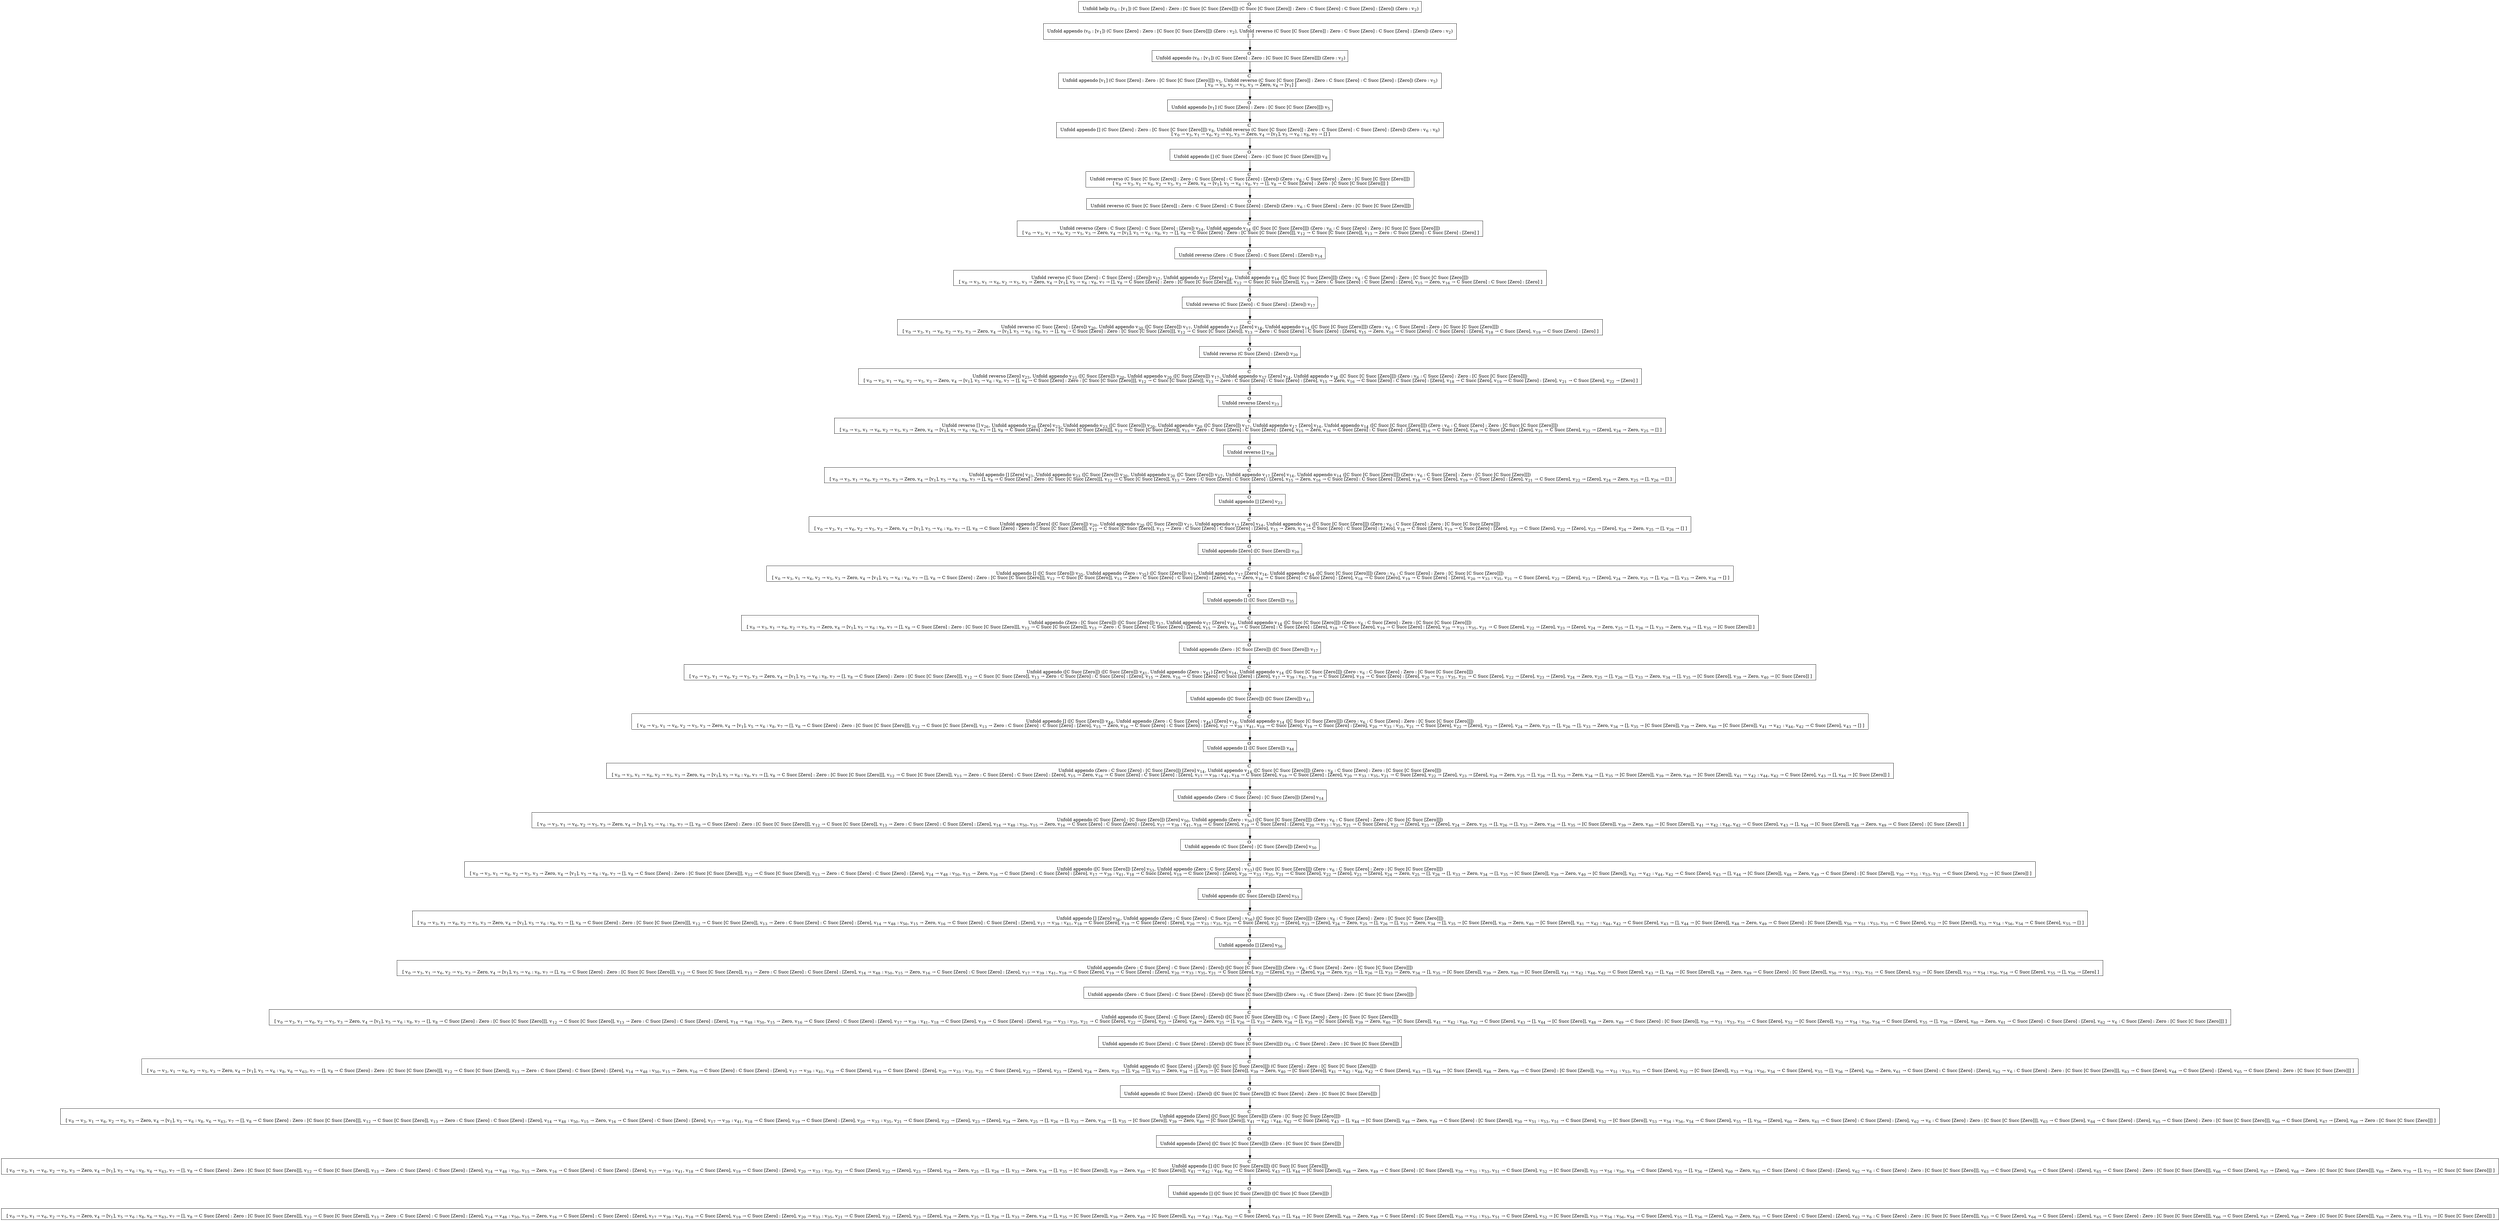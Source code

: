 digraph {
    graph [rankdir=TB
          ,bgcolor=transparent];
    node [shape=box
         ,fillcolor=white
         ,style=filled];
    0 [label=<O <BR/> Unfold help (v<SUB>0</SUB> : [v<SUB>1</SUB>]) (C Succ [Zero] : Zero : [C Succ [C Succ [Zero]]]) (C Succ [C Succ [Zero]] : Zero : C Succ [Zero] : C Succ [Zero] : [Zero]) (Zero : v<SUB>2</SUB>)>];
    1 [label=<C <BR/> Unfold appendo (v<SUB>0</SUB> : [v<SUB>1</SUB>]) (C Succ [Zero] : Zero : [C Succ [C Succ [Zero]]]) (Zero : v<SUB>2</SUB>), Unfold reverso (C Succ [C Succ [Zero]] : Zero : C Succ [Zero] : C Succ [Zero] : [Zero]) (Zero : v<SUB>2</SUB>) <BR/>  [  ] >];
    2 [label=<O <BR/> Unfold appendo (v<SUB>0</SUB> : [v<SUB>1</SUB>]) (C Succ [Zero] : Zero : [C Succ [C Succ [Zero]]]) (Zero : v<SUB>2</SUB>)>];
    3 [label=<C <BR/> Unfold appendo [v<SUB>1</SUB>] (C Succ [Zero] : Zero : [C Succ [C Succ [Zero]]]) v<SUB>5</SUB>, Unfold reverso (C Succ [C Succ [Zero]] : Zero : C Succ [Zero] : C Succ [Zero] : [Zero]) (Zero : v<SUB>5</SUB>) <BR/>  [ v<SUB>0</SUB> &rarr; v<SUB>3</SUB>, v<SUB>2</SUB> &rarr; v<SUB>5</SUB>, v<SUB>3</SUB> &rarr; Zero, v<SUB>4</SUB> &rarr; [v<SUB>1</SUB>] ] >];
    4 [label=<O <BR/> Unfold appendo [v<SUB>1</SUB>] (C Succ [Zero] : Zero : [C Succ [C Succ [Zero]]]) v<SUB>5</SUB>>];
    5 [label=<C <BR/> Unfold appendo [] (C Succ [Zero] : Zero : [C Succ [C Succ [Zero]]]) v<SUB>8</SUB>, Unfold reverso (C Succ [C Succ [Zero]] : Zero : C Succ [Zero] : C Succ [Zero] : [Zero]) (Zero : v<SUB>6</SUB> : v<SUB>8</SUB>) <BR/>  [ v<SUB>0</SUB> &rarr; v<SUB>3</SUB>, v<SUB>1</SUB> &rarr; v<SUB>6</SUB>, v<SUB>2</SUB> &rarr; v<SUB>5</SUB>, v<SUB>3</SUB> &rarr; Zero, v<SUB>4</SUB> &rarr; [v<SUB>1</SUB>], v<SUB>5</SUB> &rarr; v<SUB>6</SUB> : v<SUB>8</SUB>, v<SUB>7</SUB> &rarr; [] ] >];
    6 [label=<O <BR/> Unfold appendo [] (C Succ [Zero] : Zero : [C Succ [C Succ [Zero]]]) v<SUB>8</SUB>>];
    7 [label=<C <BR/> Unfold reverso (C Succ [C Succ [Zero]] : Zero : C Succ [Zero] : C Succ [Zero] : [Zero]) (Zero : v<SUB>6</SUB> : C Succ [Zero] : Zero : [C Succ [C Succ [Zero]]]) <BR/>  [ v<SUB>0</SUB> &rarr; v<SUB>3</SUB>, v<SUB>1</SUB> &rarr; v<SUB>6</SUB>, v<SUB>2</SUB> &rarr; v<SUB>5</SUB>, v<SUB>3</SUB> &rarr; Zero, v<SUB>4</SUB> &rarr; [v<SUB>1</SUB>], v<SUB>5</SUB> &rarr; v<SUB>6</SUB> : v<SUB>8</SUB>, v<SUB>7</SUB> &rarr; [], v<SUB>8</SUB> &rarr; C Succ [Zero] : Zero : [C Succ [C Succ [Zero]]] ] >];
    8 [label=<O <BR/> Unfold reverso (C Succ [C Succ [Zero]] : Zero : C Succ [Zero] : C Succ [Zero] : [Zero]) (Zero : v<SUB>6</SUB> : C Succ [Zero] : Zero : [C Succ [C Succ [Zero]]])>];
    9 [label=<C <BR/> Unfold reverso (Zero : C Succ [Zero] : C Succ [Zero] : [Zero]) v<SUB>14</SUB>, Unfold appendo v<SUB>14</SUB> ([C Succ [C Succ [Zero]]]) (Zero : v<SUB>6</SUB> : C Succ [Zero] : Zero : [C Succ [C Succ [Zero]]]) <BR/>  [ v<SUB>0</SUB> &rarr; v<SUB>3</SUB>, v<SUB>1</SUB> &rarr; v<SUB>6</SUB>, v<SUB>2</SUB> &rarr; v<SUB>5</SUB>, v<SUB>3</SUB> &rarr; Zero, v<SUB>4</SUB> &rarr; [v<SUB>1</SUB>], v<SUB>5</SUB> &rarr; v<SUB>6</SUB> : v<SUB>8</SUB>, v<SUB>7</SUB> &rarr; [], v<SUB>8</SUB> &rarr; C Succ [Zero] : Zero : [C Succ [C Succ [Zero]]], v<SUB>12</SUB> &rarr; C Succ [C Succ [Zero]], v<SUB>13</SUB> &rarr; Zero : C Succ [Zero] : C Succ [Zero] : [Zero] ] >];
    10 [label=<O <BR/> Unfold reverso (Zero : C Succ [Zero] : C Succ [Zero] : [Zero]) v<SUB>14</SUB>>];
    11 [label=<C <BR/> Unfold reverso (C Succ [Zero] : C Succ [Zero] : [Zero]) v<SUB>17</SUB>, Unfold appendo v<SUB>17</SUB> [Zero] v<SUB>14</SUB>, Unfold appendo v<SUB>14</SUB> ([C Succ [C Succ [Zero]]]) (Zero : v<SUB>6</SUB> : C Succ [Zero] : Zero : [C Succ [C Succ [Zero]]]) <BR/>  [ v<SUB>0</SUB> &rarr; v<SUB>3</SUB>, v<SUB>1</SUB> &rarr; v<SUB>6</SUB>, v<SUB>2</SUB> &rarr; v<SUB>5</SUB>, v<SUB>3</SUB> &rarr; Zero, v<SUB>4</SUB> &rarr; [v<SUB>1</SUB>], v<SUB>5</SUB> &rarr; v<SUB>6</SUB> : v<SUB>8</SUB>, v<SUB>7</SUB> &rarr; [], v<SUB>8</SUB> &rarr; C Succ [Zero] : Zero : [C Succ [C Succ [Zero]]], v<SUB>12</SUB> &rarr; C Succ [C Succ [Zero]], v<SUB>13</SUB> &rarr; Zero : C Succ [Zero] : C Succ [Zero] : [Zero], v<SUB>15</SUB> &rarr; Zero, v<SUB>16</SUB> &rarr; C Succ [Zero] : C Succ [Zero] : [Zero] ] >];
    12 [label=<O <BR/> Unfold reverso (C Succ [Zero] : C Succ [Zero] : [Zero]) v<SUB>17</SUB>>];
    13 [label=<C <BR/> Unfold reverso (C Succ [Zero] : [Zero]) v<SUB>20</SUB>, Unfold appendo v<SUB>20</SUB> ([C Succ [Zero]]) v<SUB>17</SUB>, Unfold appendo v<SUB>17</SUB> [Zero] v<SUB>14</SUB>, Unfold appendo v<SUB>14</SUB> ([C Succ [C Succ [Zero]]]) (Zero : v<SUB>6</SUB> : C Succ [Zero] : Zero : [C Succ [C Succ [Zero]]]) <BR/>  [ v<SUB>0</SUB> &rarr; v<SUB>3</SUB>, v<SUB>1</SUB> &rarr; v<SUB>6</SUB>, v<SUB>2</SUB> &rarr; v<SUB>5</SUB>, v<SUB>3</SUB> &rarr; Zero, v<SUB>4</SUB> &rarr; [v<SUB>1</SUB>], v<SUB>5</SUB> &rarr; v<SUB>6</SUB> : v<SUB>8</SUB>, v<SUB>7</SUB> &rarr; [], v<SUB>8</SUB> &rarr; C Succ [Zero] : Zero : [C Succ [C Succ [Zero]]], v<SUB>12</SUB> &rarr; C Succ [C Succ [Zero]], v<SUB>13</SUB> &rarr; Zero : C Succ [Zero] : C Succ [Zero] : [Zero], v<SUB>15</SUB> &rarr; Zero, v<SUB>16</SUB> &rarr; C Succ [Zero] : C Succ [Zero] : [Zero], v<SUB>18</SUB> &rarr; C Succ [Zero], v<SUB>19</SUB> &rarr; C Succ [Zero] : [Zero] ] >];
    14 [label=<O <BR/> Unfold reverso (C Succ [Zero] : [Zero]) v<SUB>20</SUB>>];
    15 [label=<C <BR/> Unfold reverso [Zero] v<SUB>23</SUB>, Unfold appendo v<SUB>23</SUB> ([C Succ [Zero]]) v<SUB>20</SUB>, Unfold appendo v<SUB>20</SUB> ([C Succ [Zero]]) v<SUB>17</SUB>, Unfold appendo v<SUB>17</SUB> [Zero] v<SUB>14</SUB>, Unfold appendo v<SUB>14</SUB> ([C Succ [C Succ [Zero]]]) (Zero : v<SUB>6</SUB> : C Succ [Zero] : Zero : [C Succ [C Succ [Zero]]]) <BR/>  [ v<SUB>0</SUB> &rarr; v<SUB>3</SUB>, v<SUB>1</SUB> &rarr; v<SUB>6</SUB>, v<SUB>2</SUB> &rarr; v<SUB>5</SUB>, v<SUB>3</SUB> &rarr; Zero, v<SUB>4</SUB> &rarr; [v<SUB>1</SUB>], v<SUB>5</SUB> &rarr; v<SUB>6</SUB> : v<SUB>8</SUB>, v<SUB>7</SUB> &rarr; [], v<SUB>8</SUB> &rarr; C Succ [Zero] : Zero : [C Succ [C Succ [Zero]]], v<SUB>12</SUB> &rarr; C Succ [C Succ [Zero]], v<SUB>13</SUB> &rarr; Zero : C Succ [Zero] : C Succ [Zero] : [Zero], v<SUB>15</SUB> &rarr; Zero, v<SUB>16</SUB> &rarr; C Succ [Zero] : C Succ [Zero] : [Zero], v<SUB>18</SUB> &rarr; C Succ [Zero], v<SUB>19</SUB> &rarr; C Succ [Zero] : [Zero], v<SUB>21</SUB> &rarr; C Succ [Zero], v<SUB>22</SUB> &rarr; [Zero] ] >];
    16 [label=<O <BR/> Unfold reverso [Zero] v<SUB>23</SUB>>];
    17 [label=<C <BR/> Unfold reverso [] v<SUB>26</SUB>, Unfold appendo v<SUB>26</SUB> [Zero] v<SUB>23</SUB>, Unfold appendo v<SUB>23</SUB> ([C Succ [Zero]]) v<SUB>20</SUB>, Unfold appendo v<SUB>20</SUB> ([C Succ [Zero]]) v<SUB>17</SUB>, Unfold appendo v<SUB>17</SUB> [Zero] v<SUB>14</SUB>, Unfold appendo v<SUB>14</SUB> ([C Succ [C Succ [Zero]]]) (Zero : v<SUB>6</SUB> : C Succ [Zero] : Zero : [C Succ [C Succ [Zero]]]) <BR/>  [ v<SUB>0</SUB> &rarr; v<SUB>3</SUB>, v<SUB>1</SUB> &rarr; v<SUB>6</SUB>, v<SUB>2</SUB> &rarr; v<SUB>5</SUB>, v<SUB>3</SUB> &rarr; Zero, v<SUB>4</SUB> &rarr; [v<SUB>1</SUB>], v<SUB>5</SUB> &rarr; v<SUB>6</SUB> : v<SUB>8</SUB>, v<SUB>7</SUB> &rarr; [], v<SUB>8</SUB> &rarr; C Succ [Zero] : Zero : [C Succ [C Succ [Zero]]], v<SUB>12</SUB> &rarr; C Succ [C Succ [Zero]], v<SUB>13</SUB> &rarr; Zero : C Succ [Zero] : C Succ [Zero] : [Zero], v<SUB>15</SUB> &rarr; Zero, v<SUB>16</SUB> &rarr; C Succ [Zero] : C Succ [Zero] : [Zero], v<SUB>18</SUB> &rarr; C Succ [Zero], v<SUB>19</SUB> &rarr; C Succ [Zero] : [Zero], v<SUB>21</SUB> &rarr; C Succ [Zero], v<SUB>22</SUB> &rarr; [Zero], v<SUB>24</SUB> &rarr; Zero, v<SUB>25</SUB> &rarr; [] ] >];
    18 [label=<O <BR/> Unfold reverso [] v<SUB>26</SUB>>];
    19 [label=<C <BR/> Unfold appendo [] [Zero] v<SUB>23</SUB>, Unfold appendo v<SUB>23</SUB> ([C Succ [Zero]]) v<SUB>20</SUB>, Unfold appendo v<SUB>20</SUB> ([C Succ [Zero]]) v<SUB>17</SUB>, Unfold appendo v<SUB>17</SUB> [Zero] v<SUB>14</SUB>, Unfold appendo v<SUB>14</SUB> ([C Succ [C Succ [Zero]]]) (Zero : v<SUB>6</SUB> : C Succ [Zero] : Zero : [C Succ [C Succ [Zero]]]) <BR/>  [ v<SUB>0</SUB> &rarr; v<SUB>3</SUB>, v<SUB>1</SUB> &rarr; v<SUB>6</SUB>, v<SUB>2</SUB> &rarr; v<SUB>5</SUB>, v<SUB>3</SUB> &rarr; Zero, v<SUB>4</SUB> &rarr; [v<SUB>1</SUB>], v<SUB>5</SUB> &rarr; v<SUB>6</SUB> : v<SUB>8</SUB>, v<SUB>7</SUB> &rarr; [], v<SUB>8</SUB> &rarr; C Succ [Zero] : Zero : [C Succ [C Succ [Zero]]], v<SUB>12</SUB> &rarr; C Succ [C Succ [Zero]], v<SUB>13</SUB> &rarr; Zero : C Succ [Zero] : C Succ [Zero] : [Zero], v<SUB>15</SUB> &rarr; Zero, v<SUB>16</SUB> &rarr; C Succ [Zero] : C Succ [Zero] : [Zero], v<SUB>18</SUB> &rarr; C Succ [Zero], v<SUB>19</SUB> &rarr; C Succ [Zero] : [Zero], v<SUB>21</SUB> &rarr; C Succ [Zero], v<SUB>22</SUB> &rarr; [Zero], v<SUB>24</SUB> &rarr; Zero, v<SUB>25</SUB> &rarr; [], v<SUB>26</SUB> &rarr; [] ] >];
    20 [label=<O <BR/> Unfold appendo [] [Zero] v<SUB>23</SUB>>];
    21 [label=<C <BR/> Unfold appendo [Zero] ([C Succ [Zero]]) v<SUB>20</SUB>, Unfold appendo v<SUB>20</SUB> ([C Succ [Zero]]) v<SUB>17</SUB>, Unfold appendo v<SUB>17</SUB> [Zero] v<SUB>14</SUB>, Unfold appendo v<SUB>14</SUB> ([C Succ [C Succ [Zero]]]) (Zero : v<SUB>6</SUB> : C Succ [Zero] : Zero : [C Succ [C Succ [Zero]]]) <BR/>  [ v<SUB>0</SUB> &rarr; v<SUB>3</SUB>, v<SUB>1</SUB> &rarr; v<SUB>6</SUB>, v<SUB>2</SUB> &rarr; v<SUB>5</SUB>, v<SUB>3</SUB> &rarr; Zero, v<SUB>4</SUB> &rarr; [v<SUB>1</SUB>], v<SUB>5</SUB> &rarr; v<SUB>6</SUB> : v<SUB>8</SUB>, v<SUB>7</SUB> &rarr; [], v<SUB>8</SUB> &rarr; C Succ [Zero] : Zero : [C Succ [C Succ [Zero]]], v<SUB>12</SUB> &rarr; C Succ [C Succ [Zero]], v<SUB>13</SUB> &rarr; Zero : C Succ [Zero] : C Succ [Zero] : [Zero], v<SUB>15</SUB> &rarr; Zero, v<SUB>16</SUB> &rarr; C Succ [Zero] : C Succ [Zero] : [Zero], v<SUB>18</SUB> &rarr; C Succ [Zero], v<SUB>19</SUB> &rarr; C Succ [Zero] : [Zero], v<SUB>21</SUB> &rarr; C Succ [Zero], v<SUB>22</SUB> &rarr; [Zero], v<SUB>23</SUB> &rarr; [Zero], v<SUB>24</SUB> &rarr; Zero, v<SUB>25</SUB> &rarr; [], v<SUB>26</SUB> &rarr; [] ] >];
    22 [label=<O <BR/> Unfold appendo [Zero] ([C Succ [Zero]]) v<SUB>20</SUB>>];
    23 [label=<C <BR/> Unfold appendo [] ([C Succ [Zero]]) v<SUB>35</SUB>, Unfold appendo (Zero : v<SUB>35</SUB>) ([C Succ [Zero]]) v<SUB>17</SUB>, Unfold appendo v<SUB>17</SUB> [Zero] v<SUB>14</SUB>, Unfold appendo v<SUB>14</SUB> ([C Succ [C Succ [Zero]]]) (Zero : v<SUB>6</SUB> : C Succ [Zero] : Zero : [C Succ [C Succ [Zero]]]) <BR/>  [ v<SUB>0</SUB> &rarr; v<SUB>3</SUB>, v<SUB>1</SUB> &rarr; v<SUB>6</SUB>, v<SUB>2</SUB> &rarr; v<SUB>5</SUB>, v<SUB>3</SUB> &rarr; Zero, v<SUB>4</SUB> &rarr; [v<SUB>1</SUB>], v<SUB>5</SUB> &rarr; v<SUB>6</SUB> : v<SUB>8</SUB>, v<SUB>7</SUB> &rarr; [], v<SUB>8</SUB> &rarr; C Succ [Zero] : Zero : [C Succ [C Succ [Zero]]], v<SUB>12</SUB> &rarr; C Succ [C Succ [Zero]], v<SUB>13</SUB> &rarr; Zero : C Succ [Zero] : C Succ [Zero] : [Zero], v<SUB>15</SUB> &rarr; Zero, v<SUB>16</SUB> &rarr; C Succ [Zero] : C Succ [Zero] : [Zero], v<SUB>18</SUB> &rarr; C Succ [Zero], v<SUB>19</SUB> &rarr; C Succ [Zero] : [Zero], v<SUB>20</SUB> &rarr; v<SUB>33</SUB> : v<SUB>35</SUB>, v<SUB>21</SUB> &rarr; C Succ [Zero], v<SUB>22</SUB> &rarr; [Zero], v<SUB>23</SUB> &rarr; [Zero], v<SUB>24</SUB> &rarr; Zero, v<SUB>25</SUB> &rarr; [], v<SUB>26</SUB> &rarr; [], v<SUB>33</SUB> &rarr; Zero, v<SUB>34</SUB> &rarr; [] ] >];
    24 [label=<O <BR/> Unfold appendo [] ([C Succ [Zero]]) v<SUB>35</SUB>>];
    25 [label=<C <BR/> Unfold appendo (Zero : [C Succ [Zero]]) ([C Succ [Zero]]) v<SUB>17</SUB>, Unfold appendo v<SUB>17</SUB> [Zero] v<SUB>14</SUB>, Unfold appendo v<SUB>14</SUB> ([C Succ [C Succ [Zero]]]) (Zero : v<SUB>6</SUB> : C Succ [Zero] : Zero : [C Succ [C Succ [Zero]]]) <BR/>  [ v<SUB>0</SUB> &rarr; v<SUB>3</SUB>, v<SUB>1</SUB> &rarr; v<SUB>6</SUB>, v<SUB>2</SUB> &rarr; v<SUB>5</SUB>, v<SUB>3</SUB> &rarr; Zero, v<SUB>4</SUB> &rarr; [v<SUB>1</SUB>], v<SUB>5</SUB> &rarr; v<SUB>6</SUB> : v<SUB>8</SUB>, v<SUB>7</SUB> &rarr; [], v<SUB>8</SUB> &rarr; C Succ [Zero] : Zero : [C Succ [C Succ [Zero]]], v<SUB>12</SUB> &rarr; C Succ [C Succ [Zero]], v<SUB>13</SUB> &rarr; Zero : C Succ [Zero] : C Succ [Zero] : [Zero], v<SUB>15</SUB> &rarr; Zero, v<SUB>16</SUB> &rarr; C Succ [Zero] : C Succ [Zero] : [Zero], v<SUB>18</SUB> &rarr; C Succ [Zero], v<SUB>19</SUB> &rarr; C Succ [Zero] : [Zero], v<SUB>20</SUB> &rarr; v<SUB>33</SUB> : v<SUB>35</SUB>, v<SUB>21</SUB> &rarr; C Succ [Zero], v<SUB>22</SUB> &rarr; [Zero], v<SUB>23</SUB> &rarr; [Zero], v<SUB>24</SUB> &rarr; Zero, v<SUB>25</SUB> &rarr; [], v<SUB>26</SUB> &rarr; [], v<SUB>33</SUB> &rarr; Zero, v<SUB>34</SUB> &rarr; [], v<SUB>35</SUB> &rarr; [C Succ [Zero]] ] >];
    26 [label=<O <BR/> Unfold appendo (Zero : [C Succ [Zero]]) ([C Succ [Zero]]) v<SUB>17</SUB>>];
    27 [label=<C <BR/> Unfold appendo ([C Succ [Zero]]) ([C Succ [Zero]]) v<SUB>41</SUB>, Unfold appendo (Zero : v<SUB>41</SUB>) [Zero] v<SUB>14</SUB>, Unfold appendo v<SUB>14</SUB> ([C Succ [C Succ [Zero]]]) (Zero : v<SUB>6</SUB> : C Succ [Zero] : Zero : [C Succ [C Succ [Zero]]]) <BR/>  [ v<SUB>0</SUB> &rarr; v<SUB>3</SUB>, v<SUB>1</SUB> &rarr; v<SUB>6</SUB>, v<SUB>2</SUB> &rarr; v<SUB>5</SUB>, v<SUB>3</SUB> &rarr; Zero, v<SUB>4</SUB> &rarr; [v<SUB>1</SUB>], v<SUB>5</SUB> &rarr; v<SUB>6</SUB> : v<SUB>8</SUB>, v<SUB>7</SUB> &rarr; [], v<SUB>8</SUB> &rarr; C Succ [Zero] : Zero : [C Succ [C Succ [Zero]]], v<SUB>12</SUB> &rarr; C Succ [C Succ [Zero]], v<SUB>13</SUB> &rarr; Zero : C Succ [Zero] : C Succ [Zero] : [Zero], v<SUB>15</SUB> &rarr; Zero, v<SUB>16</SUB> &rarr; C Succ [Zero] : C Succ [Zero] : [Zero], v<SUB>17</SUB> &rarr; v<SUB>39</SUB> : v<SUB>41</SUB>, v<SUB>18</SUB> &rarr; C Succ [Zero], v<SUB>19</SUB> &rarr; C Succ [Zero] : [Zero], v<SUB>20</SUB> &rarr; v<SUB>33</SUB> : v<SUB>35</SUB>, v<SUB>21</SUB> &rarr; C Succ [Zero], v<SUB>22</SUB> &rarr; [Zero], v<SUB>23</SUB> &rarr; [Zero], v<SUB>24</SUB> &rarr; Zero, v<SUB>25</SUB> &rarr; [], v<SUB>26</SUB> &rarr; [], v<SUB>33</SUB> &rarr; Zero, v<SUB>34</SUB> &rarr; [], v<SUB>35</SUB> &rarr; [C Succ [Zero]], v<SUB>39</SUB> &rarr; Zero, v<SUB>40</SUB> &rarr; [C Succ [Zero]] ] >];
    28 [label=<O <BR/> Unfold appendo ([C Succ [Zero]]) ([C Succ [Zero]]) v<SUB>41</SUB>>];
    29 [label=<C <BR/> Unfold appendo [] ([C Succ [Zero]]) v<SUB>44</SUB>, Unfold appendo (Zero : C Succ [Zero] : v<SUB>44</SUB>) [Zero] v<SUB>14</SUB>, Unfold appendo v<SUB>14</SUB> ([C Succ [C Succ [Zero]]]) (Zero : v<SUB>6</SUB> : C Succ [Zero] : Zero : [C Succ [C Succ [Zero]]]) <BR/>  [ v<SUB>0</SUB> &rarr; v<SUB>3</SUB>, v<SUB>1</SUB> &rarr; v<SUB>6</SUB>, v<SUB>2</SUB> &rarr; v<SUB>5</SUB>, v<SUB>3</SUB> &rarr; Zero, v<SUB>4</SUB> &rarr; [v<SUB>1</SUB>], v<SUB>5</SUB> &rarr; v<SUB>6</SUB> : v<SUB>8</SUB>, v<SUB>7</SUB> &rarr; [], v<SUB>8</SUB> &rarr; C Succ [Zero] : Zero : [C Succ [C Succ [Zero]]], v<SUB>12</SUB> &rarr; C Succ [C Succ [Zero]], v<SUB>13</SUB> &rarr; Zero : C Succ [Zero] : C Succ [Zero] : [Zero], v<SUB>15</SUB> &rarr; Zero, v<SUB>16</SUB> &rarr; C Succ [Zero] : C Succ [Zero] : [Zero], v<SUB>17</SUB> &rarr; v<SUB>39</SUB> : v<SUB>41</SUB>, v<SUB>18</SUB> &rarr; C Succ [Zero], v<SUB>19</SUB> &rarr; C Succ [Zero] : [Zero], v<SUB>20</SUB> &rarr; v<SUB>33</SUB> : v<SUB>35</SUB>, v<SUB>21</SUB> &rarr; C Succ [Zero], v<SUB>22</SUB> &rarr; [Zero], v<SUB>23</SUB> &rarr; [Zero], v<SUB>24</SUB> &rarr; Zero, v<SUB>25</SUB> &rarr; [], v<SUB>26</SUB> &rarr; [], v<SUB>33</SUB> &rarr; Zero, v<SUB>34</SUB> &rarr; [], v<SUB>35</SUB> &rarr; [C Succ [Zero]], v<SUB>39</SUB> &rarr; Zero, v<SUB>40</SUB> &rarr; [C Succ [Zero]], v<SUB>41</SUB> &rarr; v<SUB>42</SUB> : v<SUB>44</SUB>, v<SUB>42</SUB> &rarr; C Succ [Zero], v<SUB>43</SUB> &rarr; [] ] >];
    30 [label=<O <BR/> Unfold appendo [] ([C Succ [Zero]]) v<SUB>44</SUB>>];
    31 [label=<C <BR/> Unfold appendo (Zero : C Succ [Zero] : [C Succ [Zero]]) [Zero] v<SUB>14</SUB>, Unfold appendo v<SUB>14</SUB> ([C Succ [C Succ [Zero]]]) (Zero : v<SUB>6</SUB> : C Succ [Zero] : Zero : [C Succ [C Succ [Zero]]]) <BR/>  [ v<SUB>0</SUB> &rarr; v<SUB>3</SUB>, v<SUB>1</SUB> &rarr; v<SUB>6</SUB>, v<SUB>2</SUB> &rarr; v<SUB>5</SUB>, v<SUB>3</SUB> &rarr; Zero, v<SUB>4</SUB> &rarr; [v<SUB>1</SUB>], v<SUB>5</SUB> &rarr; v<SUB>6</SUB> : v<SUB>8</SUB>, v<SUB>7</SUB> &rarr; [], v<SUB>8</SUB> &rarr; C Succ [Zero] : Zero : [C Succ [C Succ [Zero]]], v<SUB>12</SUB> &rarr; C Succ [C Succ [Zero]], v<SUB>13</SUB> &rarr; Zero : C Succ [Zero] : C Succ [Zero] : [Zero], v<SUB>15</SUB> &rarr; Zero, v<SUB>16</SUB> &rarr; C Succ [Zero] : C Succ [Zero] : [Zero], v<SUB>17</SUB> &rarr; v<SUB>39</SUB> : v<SUB>41</SUB>, v<SUB>18</SUB> &rarr; C Succ [Zero], v<SUB>19</SUB> &rarr; C Succ [Zero] : [Zero], v<SUB>20</SUB> &rarr; v<SUB>33</SUB> : v<SUB>35</SUB>, v<SUB>21</SUB> &rarr; C Succ [Zero], v<SUB>22</SUB> &rarr; [Zero], v<SUB>23</SUB> &rarr; [Zero], v<SUB>24</SUB> &rarr; Zero, v<SUB>25</SUB> &rarr; [], v<SUB>26</SUB> &rarr; [], v<SUB>33</SUB> &rarr; Zero, v<SUB>34</SUB> &rarr; [], v<SUB>35</SUB> &rarr; [C Succ [Zero]], v<SUB>39</SUB> &rarr; Zero, v<SUB>40</SUB> &rarr; [C Succ [Zero]], v<SUB>41</SUB> &rarr; v<SUB>42</SUB> : v<SUB>44</SUB>, v<SUB>42</SUB> &rarr; C Succ [Zero], v<SUB>43</SUB> &rarr; [], v<SUB>44</SUB> &rarr; [C Succ [Zero]] ] >];
    32 [label=<O <BR/> Unfold appendo (Zero : C Succ [Zero] : [C Succ [Zero]]) [Zero] v<SUB>14</SUB>>];
    33 [label=<C <BR/> Unfold appendo (C Succ [Zero] : [C Succ [Zero]]) [Zero] v<SUB>50</SUB>, Unfold appendo (Zero : v<SUB>50</SUB>) ([C Succ [C Succ [Zero]]]) (Zero : v<SUB>6</SUB> : C Succ [Zero] : Zero : [C Succ [C Succ [Zero]]]) <BR/>  [ v<SUB>0</SUB> &rarr; v<SUB>3</SUB>, v<SUB>1</SUB> &rarr; v<SUB>6</SUB>, v<SUB>2</SUB> &rarr; v<SUB>5</SUB>, v<SUB>3</SUB> &rarr; Zero, v<SUB>4</SUB> &rarr; [v<SUB>1</SUB>], v<SUB>5</SUB> &rarr; v<SUB>6</SUB> : v<SUB>8</SUB>, v<SUB>7</SUB> &rarr; [], v<SUB>8</SUB> &rarr; C Succ [Zero] : Zero : [C Succ [C Succ [Zero]]], v<SUB>12</SUB> &rarr; C Succ [C Succ [Zero]], v<SUB>13</SUB> &rarr; Zero : C Succ [Zero] : C Succ [Zero] : [Zero], v<SUB>14</SUB> &rarr; v<SUB>48</SUB> : v<SUB>50</SUB>, v<SUB>15</SUB> &rarr; Zero, v<SUB>16</SUB> &rarr; C Succ [Zero] : C Succ [Zero] : [Zero], v<SUB>17</SUB> &rarr; v<SUB>39</SUB> : v<SUB>41</SUB>, v<SUB>18</SUB> &rarr; C Succ [Zero], v<SUB>19</SUB> &rarr; C Succ [Zero] : [Zero], v<SUB>20</SUB> &rarr; v<SUB>33</SUB> : v<SUB>35</SUB>, v<SUB>21</SUB> &rarr; C Succ [Zero], v<SUB>22</SUB> &rarr; [Zero], v<SUB>23</SUB> &rarr; [Zero], v<SUB>24</SUB> &rarr; Zero, v<SUB>25</SUB> &rarr; [], v<SUB>26</SUB> &rarr; [], v<SUB>33</SUB> &rarr; Zero, v<SUB>34</SUB> &rarr; [], v<SUB>35</SUB> &rarr; [C Succ [Zero]], v<SUB>39</SUB> &rarr; Zero, v<SUB>40</SUB> &rarr; [C Succ [Zero]], v<SUB>41</SUB> &rarr; v<SUB>42</SUB> : v<SUB>44</SUB>, v<SUB>42</SUB> &rarr; C Succ [Zero], v<SUB>43</SUB> &rarr; [], v<SUB>44</SUB> &rarr; [C Succ [Zero]], v<SUB>48</SUB> &rarr; Zero, v<SUB>49</SUB> &rarr; C Succ [Zero] : [C Succ [Zero]] ] >];
    34 [label=<O <BR/> Unfold appendo (C Succ [Zero] : [C Succ [Zero]]) [Zero] v<SUB>50</SUB>>];
    35 [label=<C <BR/> Unfold appendo ([C Succ [Zero]]) [Zero] v<SUB>53</SUB>, Unfold appendo (Zero : C Succ [Zero] : v<SUB>53</SUB>) ([C Succ [C Succ [Zero]]]) (Zero : v<SUB>6</SUB> : C Succ [Zero] : Zero : [C Succ [C Succ [Zero]]]) <BR/>  [ v<SUB>0</SUB> &rarr; v<SUB>3</SUB>, v<SUB>1</SUB> &rarr; v<SUB>6</SUB>, v<SUB>2</SUB> &rarr; v<SUB>5</SUB>, v<SUB>3</SUB> &rarr; Zero, v<SUB>4</SUB> &rarr; [v<SUB>1</SUB>], v<SUB>5</SUB> &rarr; v<SUB>6</SUB> : v<SUB>8</SUB>, v<SUB>7</SUB> &rarr; [], v<SUB>8</SUB> &rarr; C Succ [Zero] : Zero : [C Succ [C Succ [Zero]]], v<SUB>12</SUB> &rarr; C Succ [C Succ [Zero]], v<SUB>13</SUB> &rarr; Zero : C Succ [Zero] : C Succ [Zero] : [Zero], v<SUB>14</SUB> &rarr; v<SUB>48</SUB> : v<SUB>50</SUB>, v<SUB>15</SUB> &rarr; Zero, v<SUB>16</SUB> &rarr; C Succ [Zero] : C Succ [Zero] : [Zero], v<SUB>17</SUB> &rarr; v<SUB>39</SUB> : v<SUB>41</SUB>, v<SUB>18</SUB> &rarr; C Succ [Zero], v<SUB>19</SUB> &rarr; C Succ [Zero] : [Zero], v<SUB>20</SUB> &rarr; v<SUB>33</SUB> : v<SUB>35</SUB>, v<SUB>21</SUB> &rarr; C Succ [Zero], v<SUB>22</SUB> &rarr; [Zero], v<SUB>23</SUB> &rarr; [Zero], v<SUB>24</SUB> &rarr; Zero, v<SUB>25</SUB> &rarr; [], v<SUB>26</SUB> &rarr; [], v<SUB>33</SUB> &rarr; Zero, v<SUB>34</SUB> &rarr; [], v<SUB>35</SUB> &rarr; [C Succ [Zero]], v<SUB>39</SUB> &rarr; Zero, v<SUB>40</SUB> &rarr; [C Succ [Zero]], v<SUB>41</SUB> &rarr; v<SUB>42</SUB> : v<SUB>44</SUB>, v<SUB>42</SUB> &rarr; C Succ [Zero], v<SUB>43</SUB> &rarr; [], v<SUB>44</SUB> &rarr; [C Succ [Zero]], v<SUB>48</SUB> &rarr; Zero, v<SUB>49</SUB> &rarr; C Succ [Zero] : [C Succ [Zero]], v<SUB>50</SUB> &rarr; v<SUB>51</SUB> : v<SUB>53</SUB>, v<SUB>51</SUB> &rarr; C Succ [Zero], v<SUB>52</SUB> &rarr; [C Succ [Zero]] ] >];
    36 [label=<O <BR/> Unfold appendo ([C Succ [Zero]]) [Zero] v<SUB>53</SUB>>];
    37 [label=<C <BR/> Unfold appendo [] [Zero] v<SUB>56</SUB>, Unfold appendo (Zero : C Succ [Zero] : C Succ [Zero] : v<SUB>56</SUB>) ([C Succ [C Succ [Zero]]]) (Zero : v<SUB>6</SUB> : C Succ [Zero] : Zero : [C Succ [C Succ [Zero]]]) <BR/>  [ v<SUB>0</SUB> &rarr; v<SUB>3</SUB>, v<SUB>1</SUB> &rarr; v<SUB>6</SUB>, v<SUB>2</SUB> &rarr; v<SUB>5</SUB>, v<SUB>3</SUB> &rarr; Zero, v<SUB>4</SUB> &rarr; [v<SUB>1</SUB>], v<SUB>5</SUB> &rarr; v<SUB>6</SUB> : v<SUB>8</SUB>, v<SUB>7</SUB> &rarr; [], v<SUB>8</SUB> &rarr; C Succ [Zero] : Zero : [C Succ [C Succ [Zero]]], v<SUB>12</SUB> &rarr; C Succ [C Succ [Zero]], v<SUB>13</SUB> &rarr; Zero : C Succ [Zero] : C Succ [Zero] : [Zero], v<SUB>14</SUB> &rarr; v<SUB>48</SUB> : v<SUB>50</SUB>, v<SUB>15</SUB> &rarr; Zero, v<SUB>16</SUB> &rarr; C Succ [Zero] : C Succ [Zero] : [Zero], v<SUB>17</SUB> &rarr; v<SUB>39</SUB> : v<SUB>41</SUB>, v<SUB>18</SUB> &rarr; C Succ [Zero], v<SUB>19</SUB> &rarr; C Succ [Zero] : [Zero], v<SUB>20</SUB> &rarr; v<SUB>33</SUB> : v<SUB>35</SUB>, v<SUB>21</SUB> &rarr; C Succ [Zero], v<SUB>22</SUB> &rarr; [Zero], v<SUB>23</SUB> &rarr; [Zero], v<SUB>24</SUB> &rarr; Zero, v<SUB>25</SUB> &rarr; [], v<SUB>26</SUB> &rarr; [], v<SUB>33</SUB> &rarr; Zero, v<SUB>34</SUB> &rarr; [], v<SUB>35</SUB> &rarr; [C Succ [Zero]], v<SUB>39</SUB> &rarr; Zero, v<SUB>40</SUB> &rarr; [C Succ [Zero]], v<SUB>41</SUB> &rarr; v<SUB>42</SUB> : v<SUB>44</SUB>, v<SUB>42</SUB> &rarr; C Succ [Zero], v<SUB>43</SUB> &rarr; [], v<SUB>44</SUB> &rarr; [C Succ [Zero]], v<SUB>48</SUB> &rarr; Zero, v<SUB>49</SUB> &rarr; C Succ [Zero] : [C Succ [Zero]], v<SUB>50</SUB> &rarr; v<SUB>51</SUB> : v<SUB>53</SUB>, v<SUB>51</SUB> &rarr; C Succ [Zero], v<SUB>52</SUB> &rarr; [C Succ [Zero]], v<SUB>53</SUB> &rarr; v<SUB>54</SUB> : v<SUB>56</SUB>, v<SUB>54</SUB> &rarr; C Succ [Zero], v<SUB>55</SUB> &rarr; [] ] >];
    38 [label=<O <BR/> Unfold appendo [] [Zero] v<SUB>56</SUB>>];
    39 [label=<C <BR/> Unfold appendo (Zero : C Succ [Zero] : C Succ [Zero] : [Zero]) ([C Succ [C Succ [Zero]]]) (Zero : v<SUB>6</SUB> : C Succ [Zero] : Zero : [C Succ [C Succ [Zero]]]) <BR/>  [ v<SUB>0</SUB> &rarr; v<SUB>3</SUB>, v<SUB>1</SUB> &rarr; v<SUB>6</SUB>, v<SUB>2</SUB> &rarr; v<SUB>5</SUB>, v<SUB>3</SUB> &rarr; Zero, v<SUB>4</SUB> &rarr; [v<SUB>1</SUB>], v<SUB>5</SUB> &rarr; v<SUB>6</SUB> : v<SUB>8</SUB>, v<SUB>7</SUB> &rarr; [], v<SUB>8</SUB> &rarr; C Succ [Zero] : Zero : [C Succ [C Succ [Zero]]], v<SUB>12</SUB> &rarr; C Succ [C Succ [Zero]], v<SUB>13</SUB> &rarr; Zero : C Succ [Zero] : C Succ [Zero] : [Zero], v<SUB>14</SUB> &rarr; v<SUB>48</SUB> : v<SUB>50</SUB>, v<SUB>15</SUB> &rarr; Zero, v<SUB>16</SUB> &rarr; C Succ [Zero] : C Succ [Zero] : [Zero], v<SUB>17</SUB> &rarr; v<SUB>39</SUB> : v<SUB>41</SUB>, v<SUB>18</SUB> &rarr; C Succ [Zero], v<SUB>19</SUB> &rarr; C Succ [Zero] : [Zero], v<SUB>20</SUB> &rarr; v<SUB>33</SUB> : v<SUB>35</SUB>, v<SUB>21</SUB> &rarr; C Succ [Zero], v<SUB>22</SUB> &rarr; [Zero], v<SUB>23</SUB> &rarr; [Zero], v<SUB>24</SUB> &rarr; Zero, v<SUB>25</SUB> &rarr; [], v<SUB>26</SUB> &rarr; [], v<SUB>33</SUB> &rarr; Zero, v<SUB>34</SUB> &rarr; [], v<SUB>35</SUB> &rarr; [C Succ [Zero]], v<SUB>39</SUB> &rarr; Zero, v<SUB>40</SUB> &rarr; [C Succ [Zero]], v<SUB>41</SUB> &rarr; v<SUB>42</SUB> : v<SUB>44</SUB>, v<SUB>42</SUB> &rarr; C Succ [Zero], v<SUB>43</SUB> &rarr; [], v<SUB>44</SUB> &rarr; [C Succ [Zero]], v<SUB>48</SUB> &rarr; Zero, v<SUB>49</SUB> &rarr; C Succ [Zero] : [C Succ [Zero]], v<SUB>50</SUB> &rarr; v<SUB>51</SUB> : v<SUB>53</SUB>, v<SUB>51</SUB> &rarr; C Succ [Zero], v<SUB>52</SUB> &rarr; [C Succ [Zero]], v<SUB>53</SUB> &rarr; v<SUB>54</SUB> : v<SUB>56</SUB>, v<SUB>54</SUB> &rarr; C Succ [Zero], v<SUB>55</SUB> &rarr; [], v<SUB>56</SUB> &rarr; [Zero] ] >];
    40 [label=<O <BR/> Unfold appendo (Zero : C Succ [Zero] : C Succ [Zero] : [Zero]) ([C Succ [C Succ [Zero]]]) (Zero : v<SUB>6</SUB> : C Succ [Zero] : Zero : [C Succ [C Succ [Zero]]])>];
    41 [label=<C <BR/> Unfold appendo (C Succ [Zero] : C Succ [Zero] : [Zero]) ([C Succ [C Succ [Zero]]]) (v<SUB>6</SUB> : C Succ [Zero] : Zero : [C Succ [C Succ [Zero]]]) <BR/>  [ v<SUB>0</SUB> &rarr; v<SUB>3</SUB>, v<SUB>1</SUB> &rarr; v<SUB>6</SUB>, v<SUB>2</SUB> &rarr; v<SUB>5</SUB>, v<SUB>3</SUB> &rarr; Zero, v<SUB>4</SUB> &rarr; [v<SUB>1</SUB>], v<SUB>5</SUB> &rarr; v<SUB>6</SUB> : v<SUB>8</SUB>, v<SUB>7</SUB> &rarr; [], v<SUB>8</SUB> &rarr; C Succ [Zero] : Zero : [C Succ [C Succ [Zero]]], v<SUB>12</SUB> &rarr; C Succ [C Succ [Zero]], v<SUB>13</SUB> &rarr; Zero : C Succ [Zero] : C Succ [Zero] : [Zero], v<SUB>14</SUB> &rarr; v<SUB>48</SUB> : v<SUB>50</SUB>, v<SUB>15</SUB> &rarr; Zero, v<SUB>16</SUB> &rarr; C Succ [Zero] : C Succ [Zero] : [Zero], v<SUB>17</SUB> &rarr; v<SUB>39</SUB> : v<SUB>41</SUB>, v<SUB>18</SUB> &rarr; C Succ [Zero], v<SUB>19</SUB> &rarr; C Succ [Zero] : [Zero], v<SUB>20</SUB> &rarr; v<SUB>33</SUB> : v<SUB>35</SUB>, v<SUB>21</SUB> &rarr; C Succ [Zero], v<SUB>22</SUB> &rarr; [Zero], v<SUB>23</SUB> &rarr; [Zero], v<SUB>24</SUB> &rarr; Zero, v<SUB>25</SUB> &rarr; [], v<SUB>26</SUB> &rarr; [], v<SUB>33</SUB> &rarr; Zero, v<SUB>34</SUB> &rarr; [], v<SUB>35</SUB> &rarr; [C Succ [Zero]], v<SUB>39</SUB> &rarr; Zero, v<SUB>40</SUB> &rarr; [C Succ [Zero]], v<SUB>41</SUB> &rarr; v<SUB>42</SUB> : v<SUB>44</SUB>, v<SUB>42</SUB> &rarr; C Succ [Zero], v<SUB>43</SUB> &rarr; [], v<SUB>44</SUB> &rarr; [C Succ [Zero]], v<SUB>48</SUB> &rarr; Zero, v<SUB>49</SUB> &rarr; C Succ [Zero] : [C Succ [Zero]], v<SUB>50</SUB> &rarr; v<SUB>51</SUB> : v<SUB>53</SUB>, v<SUB>51</SUB> &rarr; C Succ [Zero], v<SUB>52</SUB> &rarr; [C Succ [Zero]], v<SUB>53</SUB> &rarr; v<SUB>54</SUB> : v<SUB>56</SUB>, v<SUB>54</SUB> &rarr; C Succ [Zero], v<SUB>55</SUB> &rarr; [], v<SUB>56</SUB> &rarr; [Zero], v<SUB>60</SUB> &rarr; Zero, v<SUB>61</SUB> &rarr; C Succ [Zero] : C Succ [Zero] : [Zero], v<SUB>62</SUB> &rarr; v<SUB>6</SUB> : C Succ [Zero] : Zero : [C Succ [C Succ [Zero]]] ] >];
    42 [label=<O <BR/> Unfold appendo (C Succ [Zero] : C Succ [Zero] : [Zero]) ([C Succ [C Succ [Zero]]]) (v<SUB>6</SUB> : C Succ [Zero] : Zero : [C Succ [C Succ [Zero]]])>];
    43 [label=<C <BR/> Unfold appendo (C Succ [Zero] : [Zero]) ([C Succ [C Succ [Zero]]]) (C Succ [Zero] : Zero : [C Succ [C Succ [Zero]]]) <BR/>  [ v<SUB>0</SUB> &rarr; v<SUB>3</SUB>, v<SUB>1</SUB> &rarr; v<SUB>6</SUB>, v<SUB>2</SUB> &rarr; v<SUB>5</SUB>, v<SUB>3</SUB> &rarr; Zero, v<SUB>4</SUB> &rarr; [v<SUB>1</SUB>], v<SUB>5</SUB> &rarr; v<SUB>6</SUB> : v<SUB>8</SUB>, v<SUB>6</SUB> &rarr; v<SUB>63</SUB>, v<SUB>7</SUB> &rarr; [], v<SUB>8</SUB> &rarr; C Succ [Zero] : Zero : [C Succ [C Succ [Zero]]], v<SUB>12</SUB> &rarr; C Succ [C Succ [Zero]], v<SUB>13</SUB> &rarr; Zero : C Succ [Zero] : C Succ [Zero] : [Zero], v<SUB>14</SUB> &rarr; v<SUB>48</SUB> : v<SUB>50</SUB>, v<SUB>15</SUB> &rarr; Zero, v<SUB>16</SUB> &rarr; C Succ [Zero] : C Succ [Zero] : [Zero], v<SUB>17</SUB> &rarr; v<SUB>39</SUB> : v<SUB>41</SUB>, v<SUB>18</SUB> &rarr; C Succ [Zero], v<SUB>19</SUB> &rarr; C Succ [Zero] : [Zero], v<SUB>20</SUB> &rarr; v<SUB>33</SUB> : v<SUB>35</SUB>, v<SUB>21</SUB> &rarr; C Succ [Zero], v<SUB>22</SUB> &rarr; [Zero], v<SUB>23</SUB> &rarr; [Zero], v<SUB>24</SUB> &rarr; Zero, v<SUB>25</SUB> &rarr; [], v<SUB>26</SUB> &rarr; [], v<SUB>33</SUB> &rarr; Zero, v<SUB>34</SUB> &rarr; [], v<SUB>35</SUB> &rarr; [C Succ [Zero]], v<SUB>39</SUB> &rarr; Zero, v<SUB>40</SUB> &rarr; [C Succ [Zero]], v<SUB>41</SUB> &rarr; v<SUB>42</SUB> : v<SUB>44</SUB>, v<SUB>42</SUB> &rarr; C Succ [Zero], v<SUB>43</SUB> &rarr; [], v<SUB>44</SUB> &rarr; [C Succ [Zero]], v<SUB>48</SUB> &rarr; Zero, v<SUB>49</SUB> &rarr; C Succ [Zero] : [C Succ [Zero]], v<SUB>50</SUB> &rarr; v<SUB>51</SUB> : v<SUB>53</SUB>, v<SUB>51</SUB> &rarr; C Succ [Zero], v<SUB>52</SUB> &rarr; [C Succ [Zero]], v<SUB>53</SUB> &rarr; v<SUB>54</SUB> : v<SUB>56</SUB>, v<SUB>54</SUB> &rarr; C Succ [Zero], v<SUB>55</SUB> &rarr; [], v<SUB>56</SUB> &rarr; [Zero], v<SUB>60</SUB> &rarr; Zero, v<SUB>61</SUB> &rarr; C Succ [Zero] : C Succ [Zero] : [Zero], v<SUB>62</SUB> &rarr; v<SUB>6</SUB> : C Succ [Zero] : Zero : [C Succ [C Succ [Zero]]], v<SUB>63</SUB> &rarr; C Succ [Zero], v<SUB>64</SUB> &rarr; C Succ [Zero] : [Zero], v<SUB>65</SUB> &rarr; C Succ [Zero] : Zero : [C Succ [C Succ [Zero]]] ] >];
    44 [label=<O <BR/> Unfold appendo (C Succ [Zero] : [Zero]) ([C Succ [C Succ [Zero]]]) (C Succ [Zero] : Zero : [C Succ [C Succ [Zero]]])>];
    45 [label=<C <BR/> Unfold appendo [Zero] ([C Succ [C Succ [Zero]]]) (Zero : [C Succ [C Succ [Zero]]]) <BR/>  [ v<SUB>0</SUB> &rarr; v<SUB>3</SUB>, v<SUB>1</SUB> &rarr; v<SUB>6</SUB>, v<SUB>2</SUB> &rarr; v<SUB>5</SUB>, v<SUB>3</SUB> &rarr; Zero, v<SUB>4</SUB> &rarr; [v<SUB>1</SUB>], v<SUB>5</SUB> &rarr; v<SUB>6</SUB> : v<SUB>8</SUB>, v<SUB>6</SUB> &rarr; v<SUB>63</SUB>, v<SUB>7</SUB> &rarr; [], v<SUB>8</SUB> &rarr; C Succ [Zero] : Zero : [C Succ [C Succ [Zero]]], v<SUB>12</SUB> &rarr; C Succ [C Succ [Zero]], v<SUB>13</SUB> &rarr; Zero : C Succ [Zero] : C Succ [Zero] : [Zero], v<SUB>14</SUB> &rarr; v<SUB>48</SUB> : v<SUB>50</SUB>, v<SUB>15</SUB> &rarr; Zero, v<SUB>16</SUB> &rarr; C Succ [Zero] : C Succ [Zero] : [Zero], v<SUB>17</SUB> &rarr; v<SUB>39</SUB> : v<SUB>41</SUB>, v<SUB>18</SUB> &rarr; C Succ [Zero], v<SUB>19</SUB> &rarr; C Succ [Zero] : [Zero], v<SUB>20</SUB> &rarr; v<SUB>33</SUB> : v<SUB>35</SUB>, v<SUB>21</SUB> &rarr; C Succ [Zero], v<SUB>22</SUB> &rarr; [Zero], v<SUB>23</SUB> &rarr; [Zero], v<SUB>24</SUB> &rarr; Zero, v<SUB>25</SUB> &rarr; [], v<SUB>26</SUB> &rarr; [], v<SUB>33</SUB> &rarr; Zero, v<SUB>34</SUB> &rarr; [], v<SUB>35</SUB> &rarr; [C Succ [Zero]], v<SUB>39</SUB> &rarr; Zero, v<SUB>40</SUB> &rarr; [C Succ [Zero]], v<SUB>41</SUB> &rarr; v<SUB>42</SUB> : v<SUB>44</SUB>, v<SUB>42</SUB> &rarr; C Succ [Zero], v<SUB>43</SUB> &rarr; [], v<SUB>44</SUB> &rarr; [C Succ [Zero]], v<SUB>48</SUB> &rarr; Zero, v<SUB>49</SUB> &rarr; C Succ [Zero] : [C Succ [Zero]], v<SUB>50</SUB> &rarr; v<SUB>51</SUB> : v<SUB>53</SUB>, v<SUB>51</SUB> &rarr; C Succ [Zero], v<SUB>52</SUB> &rarr; [C Succ [Zero]], v<SUB>53</SUB> &rarr; v<SUB>54</SUB> : v<SUB>56</SUB>, v<SUB>54</SUB> &rarr; C Succ [Zero], v<SUB>55</SUB> &rarr; [], v<SUB>56</SUB> &rarr; [Zero], v<SUB>60</SUB> &rarr; Zero, v<SUB>61</SUB> &rarr; C Succ [Zero] : C Succ [Zero] : [Zero], v<SUB>62</SUB> &rarr; v<SUB>6</SUB> : C Succ [Zero] : Zero : [C Succ [C Succ [Zero]]], v<SUB>63</SUB> &rarr; C Succ [Zero], v<SUB>64</SUB> &rarr; C Succ [Zero] : [Zero], v<SUB>65</SUB> &rarr; C Succ [Zero] : Zero : [C Succ [C Succ [Zero]]], v<SUB>66</SUB> &rarr; C Succ [Zero], v<SUB>67</SUB> &rarr; [Zero], v<SUB>68</SUB> &rarr; Zero : [C Succ [C Succ [Zero]]] ] >];
    46 [label=<O <BR/> Unfold appendo [Zero] ([C Succ [C Succ [Zero]]]) (Zero : [C Succ [C Succ [Zero]]])>];
    47 [label=<C <BR/> Unfold appendo [] ([C Succ [C Succ [Zero]]]) ([C Succ [C Succ [Zero]]]) <BR/>  [ v<SUB>0</SUB> &rarr; v<SUB>3</SUB>, v<SUB>1</SUB> &rarr; v<SUB>6</SUB>, v<SUB>2</SUB> &rarr; v<SUB>5</SUB>, v<SUB>3</SUB> &rarr; Zero, v<SUB>4</SUB> &rarr; [v<SUB>1</SUB>], v<SUB>5</SUB> &rarr; v<SUB>6</SUB> : v<SUB>8</SUB>, v<SUB>6</SUB> &rarr; v<SUB>63</SUB>, v<SUB>7</SUB> &rarr; [], v<SUB>8</SUB> &rarr; C Succ [Zero] : Zero : [C Succ [C Succ [Zero]]], v<SUB>12</SUB> &rarr; C Succ [C Succ [Zero]], v<SUB>13</SUB> &rarr; Zero : C Succ [Zero] : C Succ [Zero] : [Zero], v<SUB>14</SUB> &rarr; v<SUB>48</SUB> : v<SUB>50</SUB>, v<SUB>15</SUB> &rarr; Zero, v<SUB>16</SUB> &rarr; C Succ [Zero] : C Succ [Zero] : [Zero], v<SUB>17</SUB> &rarr; v<SUB>39</SUB> : v<SUB>41</SUB>, v<SUB>18</SUB> &rarr; C Succ [Zero], v<SUB>19</SUB> &rarr; C Succ [Zero] : [Zero], v<SUB>20</SUB> &rarr; v<SUB>33</SUB> : v<SUB>35</SUB>, v<SUB>21</SUB> &rarr; C Succ [Zero], v<SUB>22</SUB> &rarr; [Zero], v<SUB>23</SUB> &rarr; [Zero], v<SUB>24</SUB> &rarr; Zero, v<SUB>25</SUB> &rarr; [], v<SUB>26</SUB> &rarr; [], v<SUB>33</SUB> &rarr; Zero, v<SUB>34</SUB> &rarr; [], v<SUB>35</SUB> &rarr; [C Succ [Zero]], v<SUB>39</SUB> &rarr; Zero, v<SUB>40</SUB> &rarr; [C Succ [Zero]], v<SUB>41</SUB> &rarr; v<SUB>42</SUB> : v<SUB>44</SUB>, v<SUB>42</SUB> &rarr; C Succ [Zero], v<SUB>43</SUB> &rarr; [], v<SUB>44</SUB> &rarr; [C Succ [Zero]], v<SUB>48</SUB> &rarr; Zero, v<SUB>49</SUB> &rarr; C Succ [Zero] : [C Succ [Zero]], v<SUB>50</SUB> &rarr; v<SUB>51</SUB> : v<SUB>53</SUB>, v<SUB>51</SUB> &rarr; C Succ [Zero], v<SUB>52</SUB> &rarr; [C Succ [Zero]], v<SUB>53</SUB> &rarr; v<SUB>54</SUB> : v<SUB>56</SUB>, v<SUB>54</SUB> &rarr; C Succ [Zero], v<SUB>55</SUB> &rarr; [], v<SUB>56</SUB> &rarr; [Zero], v<SUB>60</SUB> &rarr; Zero, v<SUB>61</SUB> &rarr; C Succ [Zero] : C Succ [Zero] : [Zero], v<SUB>62</SUB> &rarr; v<SUB>6</SUB> : C Succ [Zero] : Zero : [C Succ [C Succ [Zero]]], v<SUB>63</SUB> &rarr; C Succ [Zero], v<SUB>64</SUB> &rarr; C Succ [Zero] : [Zero], v<SUB>65</SUB> &rarr; C Succ [Zero] : Zero : [C Succ [C Succ [Zero]]], v<SUB>66</SUB> &rarr; C Succ [Zero], v<SUB>67</SUB> &rarr; [Zero], v<SUB>68</SUB> &rarr; Zero : [C Succ [C Succ [Zero]]], v<SUB>69</SUB> &rarr; Zero, v<SUB>70</SUB> &rarr; [], v<SUB>71</SUB> &rarr; [C Succ [C Succ [Zero]]] ] >];
    48 [label=<O <BR/> Unfold appendo [] ([C Succ [C Succ [Zero]]]) ([C Succ [C Succ [Zero]]])>];
    49 [label=<S <BR/>  [ v<SUB>0</SUB> &rarr; v<SUB>3</SUB>, v<SUB>1</SUB> &rarr; v<SUB>6</SUB>, v<SUB>2</SUB> &rarr; v<SUB>5</SUB>, v<SUB>3</SUB> &rarr; Zero, v<SUB>4</SUB> &rarr; [v<SUB>1</SUB>], v<SUB>5</SUB> &rarr; v<SUB>6</SUB> : v<SUB>8</SUB>, v<SUB>6</SUB> &rarr; v<SUB>63</SUB>, v<SUB>7</SUB> &rarr; [], v<SUB>8</SUB> &rarr; C Succ [Zero] : Zero : [C Succ [C Succ [Zero]]], v<SUB>12</SUB> &rarr; C Succ [C Succ [Zero]], v<SUB>13</SUB> &rarr; Zero : C Succ [Zero] : C Succ [Zero] : [Zero], v<SUB>14</SUB> &rarr; v<SUB>48</SUB> : v<SUB>50</SUB>, v<SUB>15</SUB> &rarr; Zero, v<SUB>16</SUB> &rarr; C Succ [Zero] : C Succ [Zero] : [Zero], v<SUB>17</SUB> &rarr; v<SUB>39</SUB> : v<SUB>41</SUB>, v<SUB>18</SUB> &rarr; C Succ [Zero], v<SUB>19</SUB> &rarr; C Succ [Zero] : [Zero], v<SUB>20</SUB> &rarr; v<SUB>33</SUB> : v<SUB>35</SUB>, v<SUB>21</SUB> &rarr; C Succ [Zero], v<SUB>22</SUB> &rarr; [Zero], v<SUB>23</SUB> &rarr; [Zero], v<SUB>24</SUB> &rarr; Zero, v<SUB>25</SUB> &rarr; [], v<SUB>26</SUB> &rarr; [], v<SUB>33</SUB> &rarr; Zero, v<SUB>34</SUB> &rarr; [], v<SUB>35</SUB> &rarr; [C Succ [Zero]], v<SUB>39</SUB> &rarr; Zero, v<SUB>40</SUB> &rarr; [C Succ [Zero]], v<SUB>41</SUB> &rarr; v<SUB>42</SUB> : v<SUB>44</SUB>, v<SUB>42</SUB> &rarr; C Succ [Zero], v<SUB>43</SUB> &rarr; [], v<SUB>44</SUB> &rarr; [C Succ [Zero]], v<SUB>48</SUB> &rarr; Zero, v<SUB>49</SUB> &rarr; C Succ [Zero] : [C Succ [Zero]], v<SUB>50</SUB> &rarr; v<SUB>51</SUB> : v<SUB>53</SUB>, v<SUB>51</SUB> &rarr; C Succ [Zero], v<SUB>52</SUB> &rarr; [C Succ [Zero]], v<SUB>53</SUB> &rarr; v<SUB>54</SUB> : v<SUB>56</SUB>, v<SUB>54</SUB> &rarr; C Succ [Zero], v<SUB>55</SUB> &rarr; [], v<SUB>56</SUB> &rarr; [Zero], v<SUB>60</SUB> &rarr; Zero, v<SUB>61</SUB> &rarr; C Succ [Zero] : C Succ [Zero] : [Zero], v<SUB>62</SUB> &rarr; v<SUB>6</SUB> : C Succ [Zero] : Zero : [C Succ [C Succ [Zero]]], v<SUB>63</SUB> &rarr; C Succ [Zero], v<SUB>64</SUB> &rarr; C Succ [Zero] : [Zero], v<SUB>65</SUB> &rarr; C Succ [Zero] : Zero : [C Succ [C Succ [Zero]]], v<SUB>66</SUB> &rarr; C Succ [Zero], v<SUB>67</SUB> &rarr; [Zero], v<SUB>68</SUB> &rarr; Zero : [C Succ [C Succ [Zero]]], v<SUB>69</SUB> &rarr; Zero, v<SUB>70</SUB> &rarr; [], v<SUB>71</SUB> &rarr; [C Succ [C Succ [Zero]]] ] >];
    0 -> 1 [label=""];
    1 -> 2 [label=""];
    2 -> 3 [label=""];
    3 -> 4 [label=""];
    4 -> 5 [label=""];
    5 -> 6 [label=""];
    6 -> 7 [label=""];
    7 -> 8 [label=""];
    8 -> 9 [label=""];
    9 -> 10 [label=""];
    10 -> 11 [label=""];
    11 -> 12 [label=""];
    12 -> 13 [label=""];
    13 -> 14 [label=""];
    14 -> 15 [label=""];
    15 -> 16 [label=""];
    16 -> 17 [label=""];
    17 -> 18 [label=""];
    18 -> 19 [label=""];
    19 -> 20 [label=""];
    20 -> 21 [label=""];
    21 -> 22 [label=""];
    22 -> 23 [label=""];
    23 -> 24 [label=""];
    24 -> 25 [label=""];
    25 -> 26 [label=""];
    26 -> 27 [label=""];
    27 -> 28 [label=""];
    28 -> 29 [label=""];
    29 -> 30 [label=""];
    30 -> 31 [label=""];
    31 -> 32 [label=""];
    32 -> 33 [label=""];
    33 -> 34 [label=""];
    34 -> 35 [label=""];
    35 -> 36 [label=""];
    36 -> 37 [label=""];
    37 -> 38 [label=""];
    38 -> 39 [label=""];
    39 -> 40 [label=""];
    40 -> 41 [label=""];
    41 -> 42 [label=""];
    42 -> 43 [label=""];
    43 -> 44 [label=""];
    44 -> 45 [label=""];
    45 -> 46 [label=""];
    46 -> 47 [label=""];
    47 -> 48 [label=""];
    48 -> 49 [label=""];
}